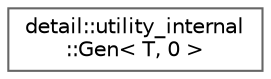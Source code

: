 digraph "Gráfico de jerarquía de clases"
{
 // LATEX_PDF_SIZE
  bgcolor="transparent";
  edge [fontname=Helvetica,fontsize=10,labelfontname=Helvetica,labelfontsize=10];
  node [fontname=Helvetica,fontsize=10,shape=box,height=0.2,width=0.4];
  rankdir="LR";
  Node0 [id="Node000000",label="detail::utility_internal\l::Gen\< T, 0 \>",height=0.2,width=0.4,color="grey40", fillcolor="white", style="filled",URL="$structdetail_1_1utility__internal_1_1_gen_3_01_t_00_010_01_4.html",tooltip=" "];
}
